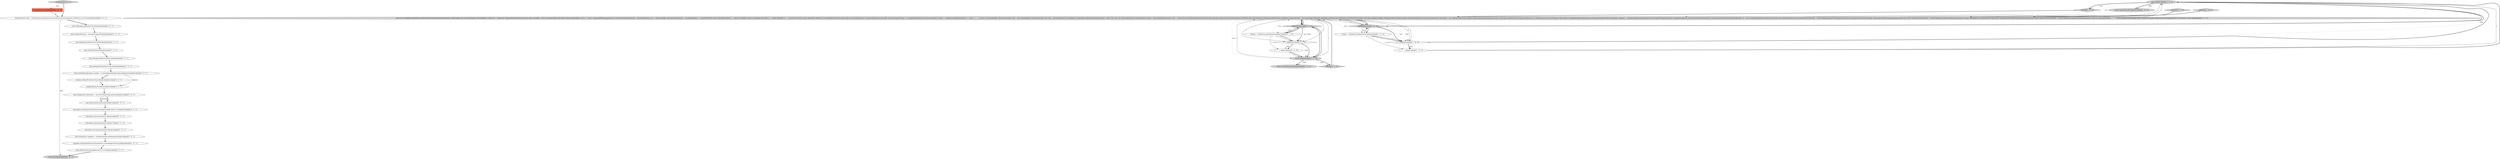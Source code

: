 digraph {
22 [style = filled, label = "plot.setRangeGridlinesVisible(true)@@@8@@@['0', '0', '1']", fillcolor = white, shape = ellipse image = "AAA0AAABBB3BBB"];
5 [style = filled, label = "return l@@@36@@@['1', '0', '0']", fillcolor = lightgray, shape = ellipse image = "AAA0AAABBB1BBB"];
7 [style = filled, label = "toString['1', '0', '0']", fillcolor = lightgray, shape = diamond image = "AAA0AAABBB1BBB"];
1 [style = filled, label = "String s = ((Build)run).getBuiltOnStr()@@@33@@@['1', '0', '0']", fillcolor = white, shape = ellipse image = "AAA0AAABBB1BBB"];
2 [style = filled, label = "getBuildTimeGraph['1', '0', '0']", fillcolor = lightgray, shape = diamond image = "AAA0AAABBB1BBB"];
34 [style = filled, label = "rangeAxis.setStandardTickUnits(NumberAxis.createIntegerTickUnits())@@@20@@@['0', '0', '1']", fillcolor = white, shape = ellipse image = "AAA0AAABBB3BBB"];
25 [style = filled, label = "domainAxis.setCategoryLabelPositions(CategoryLabelPositions.UP_90)@@@15@@@['0', '0', '1']", fillcolor = white, shape = ellipse image = "AAA0AAABBB3BBB"];
27 [style = filled, label = "final NumberAxis rangeAxis = (NumberAxis)plot.getRangeAxis()@@@19@@@['0', '0', '1']", fillcolor = white, shape = ellipse image = "AAA0AAABBB3BBB"];
38 [style = filled, label = "CategoryDataset ds@@@2@@@['0', '0', '1']", fillcolor = tomato, shape = box image = "AAA0AAABBB3BBB"];
30 [style = filled, label = "plot.setBackgroundPaint(Color.WHITE)@@@6@@@['0', '0', '1']", fillcolor = white, shape = ellipse image = "AAA0AAABBB3BBB"];
26 [style = filled, label = "domainAxis.setCategoryMargin(0.0)@@@18@@@['0', '0', '1']", fillcolor = white, shape = ellipse image = "AAA0AAABBB3BBB"];
31 [style = filled, label = "domainAxis.setLowerMargin(0.0)@@@16@@@['0', '0', '1']", fillcolor = white, shape = ellipse image = "AAA0AAABBB3BBB"];
10 [style = filled, label = "String s = ((Build)run).getBuiltOnStr()@@@33@@@['0', '1', '0']", fillcolor = white, shape = ellipse image = "AAA0AAABBB2BBB"];
21 [style = filled, label = "domainAxis.setUpperMargin(0.0)@@@17@@@['0', '0', '1']", fillcolor = white, shape = ellipse image = "AAA0AAABBB3BBB"];
4 [style = filled, label = "s != null@@@34@@@['1', '0', '0']", fillcolor = white, shape = diamond image = "AAA0AAABBB1BBB"];
8 [style = filled, label = "return ColorPalette.BLUE@@@25@@@['1', '0', '0']", fillcolor = lightgray, shape = ellipse image = "AAA0AAABBB1BBB"];
12 [style = filled, label = "s != null@@@34@@@['0', '1', '0']", fillcolor = white, shape = diamond image = "AAA0AAABBB2BBB"];
23 [style = filled, label = "createChart['0', '0', '1']", fillcolor = lightgray, shape = diamond image = "AAA0AAABBB3BBB"];
20 [style = filled, label = "final JFreeChart chart = ChartFactory.createLineChart(null,null,null,ds,PlotOrientation.VERTICAL,true,true,false)@@@3@@@['0', '0', '1']", fillcolor = white, shape = ellipse image = "AAA0AAABBB3BBB"];
28 [style = filled, label = "return chart@@@22@@@['0', '0', '1']", fillcolor = lightgray, shape = ellipse image = "AAA0AAABBB3BBB"];
32 [style = filled, label = "final CategoryPlot plot = chart.getCategoryPlot()@@@5@@@['0', '0', '1']", fillcolor = white, shape = ellipse image = "AAA0AAABBB3BBB"];
3 [style = filled, label = "l += ' ' + s@@@34@@@['1', '0', '0']", fillcolor = white, shape = ellipse image = "AAA0AAABBB1BBB"];
16 [style = filled, label = "return ColorPalette.BLUE@@@25@@@['0', '1', '0']", fillcolor = lightgray, shape = ellipse image = "AAA0AAABBB2BBB"];
36 [style = filled, label = "renderer.setBaseStroke(new BasicStroke(3))@@@11@@@['0', '0', '1']", fillcolor = white, shape = ellipse image = "AAA0AAABBB3BBB"];
15 [style = filled, label = "getColor['0', '1', '0']", fillcolor = lightgray, shape = diamond image = "AAA0AAABBB2BBB"];
13 [style = filled, label = "l += ' ' + s@@@34@@@['0', '1', '0']", fillcolor = white, shape = ellipse image = "AAA0AAABBB2BBB"];
18 [style = filled, label = "chart.setBackgroundPaint(Color.white)@@@4@@@['0', '0', '1']", fillcolor = white, shape = ellipse image = "AAA0AAABBB3BBB"];
6 [style = filled, label = "getColor['1', '0', '0']", fillcolor = lightgray, shape = diamond image = "AAA0AAABBB1BBB"];
37 [style = filled, label = "plot.setDomainAxis(domainAxis)@@@14@@@['0', '0', '1']", fillcolor = white, shape = ellipse image = "AAA0AAABBB3BBB"];
11 [style = filled, label = "return l@@@36@@@['0', '1', '0']", fillcolor = lightgray, shape = ellipse image = "AAA0AAABBB2BBB"];
24 [style = filled, label = "plot.setRangeGridlinePaint(Color.black)@@@9@@@['0', '0', '1']", fillcolor = white, shape = ellipse image = "AAA0AAABBB3BBB"];
35 [style = filled, label = "plot.setInsets(new RectangleInsets(0,0,0,5.0))@@@21@@@['0', '0', '1']", fillcolor = white, shape = ellipse image = "AAA0AAABBB3BBB"];
19 [style = filled, label = "plot.setOutlinePaint(null)@@@7@@@['0', '0', '1']", fillcolor = white, shape = ellipse image = "AAA0AAABBB3BBB"];
0 [style = filled, label = "return new Graph(getLastBuildTime(),500,400){@Override protected JFreeChart createGraph(){class ChartLabel{public ChartLabel(Run r){this.run = r}public int compareTo(ChartLabel that){return this.run.number - that.run.number}@Override public boolean equals(Object o){if (o == null || !.isAssignableFrom(o.getClass())) {return false}ChartLabel that = (ChartLabel)oreturn run == that.run}public Color getColor(){Result r = run.getResult()if (r == Result.FAILURE) return ColorPalette.REDif (r == Result.UNSTABLE) return ColorPalette.YELLOWif (r == Result.ABORTED || r == Result.NOT_BUILT) return ColorPalette.GREYreturn ColorPalette.BLUE}@Override public int hashCode(){return run.hashCode()}@Override public String toString(){String l = run.getDisplayName()if (run instanceof Build) {String s = ((Build)run).getBuiltOnStr()if (s != null) l += ' ' + s}return l}}DataSetBuilder<String,ChartLabel> data = new DataSetBuilder<String,ChartLabel>()for (Run r : getNewBuilds()){if (r.isBuilding()) continuedata.add(((double)r.getDuration()) / (1000 * 60),\"min\",new ChartLabel(r))}final CategoryDataset dataset = data.build()final JFreeChart chart = ChartFactory.createStackedAreaChart(null,null,Messages.Job_minutes(),dataset,PlotOrientation.VERTICAL,false,true,false)chart.setBackgroundPaint(Color.white)final CategoryPlot plot = chart.getCategoryPlot()plot.setBackgroundPaint(Color.WHITE)plot.setOutlinePaint(null)plot.setForegroundAlpha(0.8f)plot.setRangeGridlinesVisible(true)plot.setRangeGridlinePaint(Color.black)CategoryAxis domainAxis = new ShiftedCategoryAxis(null)plot.setDomainAxis(domainAxis)domainAxis.setCategoryLabelPositions(CategoryLabelPositions.UP_90)domainAxis.setLowerMargin(0.0)domainAxis.setUpperMargin(0.0)domainAxis.setCategoryMargin(0.0)final NumberAxis rangeAxis = (NumberAxis)plot.getRangeAxis()ChartUtil.adjustChebyshev(dataset,rangeAxis)rangeAxis.setStandardTickUnits(NumberAxis.createIntegerTickUnits())StackedAreaRenderer ar = new StackedAreaRenderer2(){@Override public Paint getItemPaint(int row,int column){ChartLabel key = (ChartLabel)dataset.getColumnKey(column)return key.getColor()}@Override public String generateURL(CategoryDataset dataset,int row,int column){ChartLabel label = (ChartLabel)dataset.getColumnKey(column)return String.valueOf(label.run.number)}@Override public String generateToolTip(CategoryDataset dataset,int row,int column){ChartLabel label = (ChartLabel)dataset.getColumnKey(column)return label.run.getDisplayName() + \" : \" + label.run.getDurationString()}}plot.setRenderer(ar)plot.setInsets(new RectangleInsets(0,0,0,5.0))return chart}}@@@3@@@['1', '1', '0']", fillcolor = lightgray, shape = ellipse image = "AAA0AAABBB1BBB"];
9 [style = filled, label = "getBuildTimeGraph['0', '1', '0']", fillcolor = lightgray, shape = diamond image = "AAA0AAABBB2BBB"];
29 [style = filled, label = "configureRenderer(renderer)@@@12@@@['0', '0', '1']", fillcolor = white, shape = ellipse image = "AAA0AAABBB3BBB"];
33 [style = filled, label = "final LineAndShapeRenderer renderer = (LineAndShapeRenderer)plot.getRenderer()@@@10@@@['0', '0', '1']", fillcolor = white, shape = ellipse image = "AAA0AAABBB3BBB"];
14 [style = filled, label = "toString['0', '1', '0']", fillcolor = lightgray, shape = diamond image = "AAA0AAABBB2BBB"];
17 [style = filled, label = "final CategoryAxis domainAxis = new NoOverlapCategoryAxis(null)@@@13@@@['0', '0', '1']", fillcolor = white, shape = ellipse image = "AAA0AAABBB3BBB"];
0->12 [style = solid, label="o"];
0->9 [style = solid, label="o"];
2->4 [style = bold, label=""];
24->33 [style = bold, label=""];
1->0 [style = dotted, label="true"];
22->24 [style = bold, label=""];
0->12 [style = solid, label="r"];
19->22 [style = bold, label=""];
0->9 [style = solid, label="r"];
0->11 [style = solid, label="r"];
14->0 [style = bold, label=""];
11->16 [style = bold, label=""];
17->37 [style = solid, label="domainAxis"];
9->10 [style = dotted, label="true"];
13->11 [style = bold, label=""];
15->0 [style = bold, label=""];
21->26 [style = bold, label=""];
2->1 [style = bold, label=""];
7->0 [style = bold, label=""];
29->17 [style = bold, label=""];
27->34 [style = bold, label=""];
4->3 [style = bold, label=""];
1->2 [style = bold, label=""];
9->12 [style = bold, label=""];
31->21 [style = bold, label=""];
5->0 [style = dotted, label="true"];
20->18 [style = bold, label=""];
10->0 [style = dotted, label="true"];
35->28 [style = bold, label=""];
12->13 [style = bold, label=""];
18->32 [style = bold, label=""];
2->1 [style = dotted, label="true"];
10->12 [style = solid, label="s"];
11->14 [style = dotted, label="true"];
1->4 [style = bold, label=""];
0->11 [style = solid, label="l"];
34->35 [style = bold, label=""];
0->5 [style = solid, label="r"];
11->16 [style = dotted, label="false"];
5->8 [style = dotted, label="false"];
5->7 [style = bold, label=""];
33->29 [style = solid, label="renderer"];
9->10 [style = bold, label=""];
1->4 [style = solid, label="s"];
10->13 [style = solid, label="s"];
5->8 [style = bold, label=""];
0->4 [style = solid, label="o"];
4->3 [style = dotted, label="true"];
3->5 [style = solid, label="l"];
6->0 [style = bold, label=""];
20->28 [style = solid, label="chart"];
12->11 [style = dotted, label="false"];
9->0 [style = bold, label=""];
0->2 [style = solid, label="r"];
0->2 [style = solid, label="o"];
11->14 [style = bold, label=""];
0->5 [style = solid, label="l"];
17->37 [style = bold, label=""];
4->5 [style = dotted, label="false"];
23->20 [style = bold, label=""];
1->3 [style = solid, label="s"];
25->31 [style = bold, label=""];
2->0 [style = bold, label=""];
23->38 [style = dotted, label="true"];
0->4 [style = solid, label="r"];
5->2 [style = bold, label=""];
2->4 [style = dotted, label="true"];
9->11 [style = bold, label=""];
36->29 [style = bold, label=""];
38->20 [style = solid, label="ds"];
2->5 [style = bold, label=""];
10->9 [style = bold, label=""];
4->5 [style = bold, label=""];
0->9 [style = bold, label=""];
12->13 [style = dotted, label="true"];
11->9 [style = bold, label=""];
11->0 [style = dotted, label="true"];
5->7 [style = dotted, label="true"];
26->27 [style = bold, label=""];
3->5 [style = bold, label=""];
10->12 [style = bold, label=""];
2->4 [style = dotted, label="false"];
12->11 [style = bold, label=""];
32->30 [style = bold, label=""];
9->12 [style = dotted, label="true"];
0->2 [style = bold, label=""];
9->12 [style = dotted, label="false"];
33->36 [style = bold, label=""];
37->25 [style = bold, label=""];
30->19 [style = bold, label=""];
13->11 [style = solid, label="l"];
}

